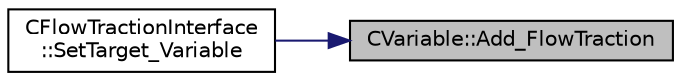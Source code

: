 digraph "CVariable::Add_FlowTraction"
{
 // LATEX_PDF_SIZE
  edge [fontname="Helvetica",fontsize="10",labelfontname="Helvetica",labelfontsize="10"];
  node [fontname="Helvetica",fontsize="10",shape=record];
  rankdir="RL";
  Node1 [label="CVariable::Add_FlowTraction",height=0.2,width=0.4,color="black", fillcolor="grey75", style="filled", fontcolor="black",tooltip="A virtual member."];
  Node1 -> Node2 [dir="back",color="midnightblue",fontsize="10",style="solid",fontname="Helvetica"];
  Node2 [label="CFlowTractionInterface\l::SetTarget_Variable",height=0.2,width=0.4,color="black", fillcolor="white", style="filled",URL="$classCFlowTractionInterface.html#a967dce46e38534c6f1d27f133a90c483",tooltip="Set the variable that has been received from the target mesh into the target mesh."];
}
